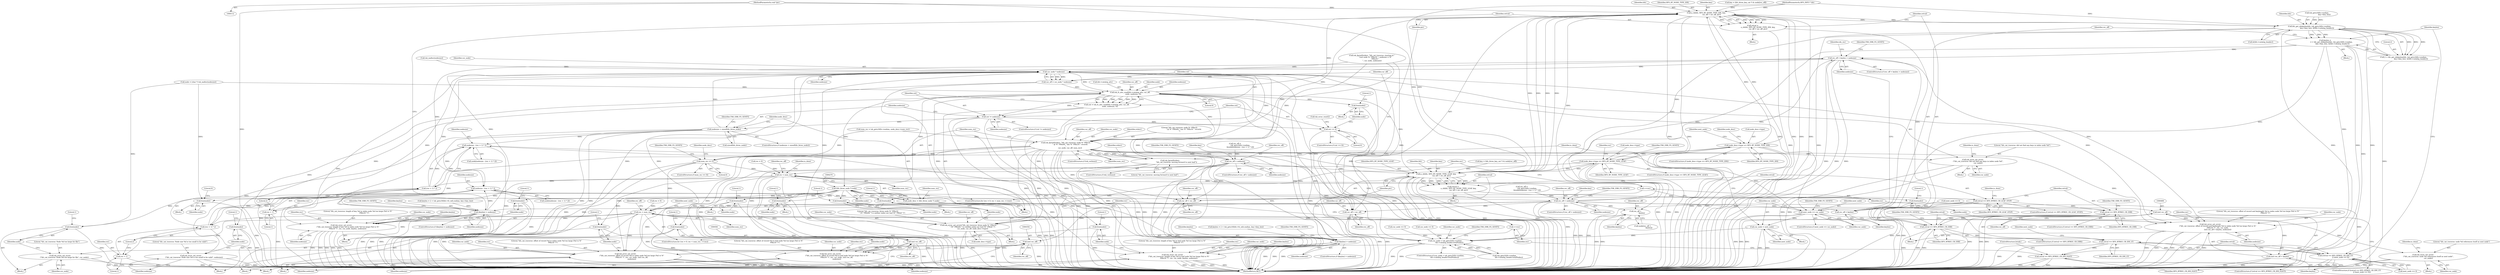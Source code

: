 digraph "1_sleuthkit_bc04aa017c0bd297de8a3b7fc40ffc6ddddbb95d@pointer" {
"1000115" [label="(MethodParameterIn,void *ptr)"];
"1000401" [label="(Call,a_cb(hfs, HFS_BT_NODE_TYPE_IDX, key,\n                    cur_off + rec_off, ptr))"];
"1000301" [label="(Call,node_desc->type == HFS_BT_NODE_TYPE_IDX)"];
"1000532" [label="(Call,node_desc->type == HFS_BT_NODE_TYPE_LEAF)"];
"1000628" [label="(Call,a_cb(hfs, HFS_BT_NODE_TYPE_LEAF, key,\n                    cur_off + rec_off, ptr))"];
"1000626" [label="(Call,retval =\n                    a_cb(hfs, HFS_BT_NODE_TYPE_LEAF, key,\n                    cur_off + rec_off, ptr))"];
"1000637" [label="(Call,retval == HFS_BTREE_CB_LEAF_STOP)"];
"1000647" [label="(Call,retval == HFS_BTREE_CB_ERR)"];
"1000410" [label="(Call,retval == HFS_BTREE_CB_ERR)"];
"1000425" [label="(Call,retval == HFS_BTREE_CB_IDX_LT)"];
"1000424" [label="(Call,(retval == HFS_BTREE_CB_IDX_LT)\n                    || (next_node == 0))"];
"1000494" [label="(Call,retval == HFS_BTREE_CB_IDX_EQGT)"];
"1000690" [label="(Call,tsk_error_set_errstr(\"hfs_cat_traverse: btree node %\" PRIu32\n                \" (%\" PRIu64 \") is neither index nor leaf (%\" PRIu8 \")\",\n                cur_node, cur_off, node_desc->type))"];
"1000399" [label="(Call,retval =\n                    a_cb(hfs, HFS_BT_NODE_TYPE_IDX, key,\n                    cur_off + rec_off, ptr))"];
"1000438" [label="(Call,hfs_get_idxkeylen(hfs, tsk_getu16(fs->endian,\n                            key->key_len), &(hfs->catalog_header)))"];
"1000434" [label="(Call,keylen =\n                        2 + hfs_get_idxkeylen(hfs, tsk_getu16(fs->endian,\n                            key->key_len), &(hfs->catalog_header)))"];
"1000452" [label="(Call,rec_off + keylen > nodesize)"];
"1000222" [label="(Call,cur_node * nodesize)"];
"1000199" [label="(Call,cur_node > tsk_getu32(fs->endian,\n                hfs->catalog_header.totalNodes))"];
"1000213" [label="(Call,tsk_error_set_errstr\n                (\"hfs_cat_traverse: Node %d too large for file\", cur_node))"];
"1000220" [label="(Call,cur_off = cur_node * nodesize)"];
"1000227" [label="(Call,tsk_fs_attr_read(hfs->catalog_attr, cur_off,\n            node, nodesize, 0))"];
"1000225" [label="(Call,cnt = tsk_fs_attr_read(hfs->catalog_attr, cur_off,\n            node, nodesize, 0))"];
"1000236" [label="(Call,cnt != nodesize)"];
"1000241" [label="(Call,cnt >= 0)"];
"1000253" [label="(Call,nodesize < sizeof(hfs_btree_node))"];
"1000260" [label="(Call,tsk_error_set_errstr\n            (\"hfs_cat_traverse: Node size %d is too small to be valid\", nodesize))"];
"1000335" [label="(Call,nodesize - (rec + 1) * 2)"];
"1000343" [label="(Call,rec_off > nodesize)"];
"1000353" [label="(Call,(int) rec_off)"];
"1000349" [label="(Call,tsk_error_set_errstr\n                        (\"hfs_cat_traverse: offset of record %d in index node %d too large (%d vs %\"\n                        PRIu16 \")\", rec, cur_node, (int) rec_off,\n                        nodesize))"];
"1000383" [label="(Call,(keylen) > nodesize)"];
"1000389" [label="(Call,tsk_error_set_errstr\n                         (\"hfs_cat_traverse: length of key %d in index node %d too large (%d vs %\"\n                        PRIu16 \")\", rec, cur_node, keylen, nodesize))"];
"1000405" [label="(Call,cur_off + rec_off)"];
"1000453" [label="(Call,rec_off + keylen)"];
"1000465" [label="(Call,(int) rec_off)"];
"1000460" [label="(Call,tsk_error_set_errstr\n                            (\"hfs_cat_traverse: offset of record and keylength %d in index node %d too large (%d vs %\"\n                            PRIu16 \")\", rec, cur_node,\n                            (int) rec_off + keylen, nodesize))"];
"1000464" [label="(Call,(int) rec_off + keylen)"];
"1000481" [label="(Call,rec_off +\n                        keylen)"];
"1000562" [label="(Call,nodesize - (rec + 1) * 2)"];
"1000570" [label="(Call,rec_off > nodesize)"];
"1000580" [label="(Call,(int) rec_off)"];
"1000576" [label="(Call,tsk_error_set_errstr\n                        (\"hfs_cat_traverse: offset of record %d in leaf node %d too large (%d vs %\"\n                        PRIu16 \")\", rec, cur_node, (int) rec_off,\n                        nodesize))"];
"1000610" [label="(Call,(keylen) > nodesize)"];
"1000616" [label="(Call,tsk_error_set_errstr\n                        (\"hfs_cat_traverse: length of key %d in leaf node %d too large (%d vs %\"\n                        PRIu16 \")\", rec, cur_node, keylen, nodesize))"];
"1000632" [label="(Call,cur_off + rec_off)"];
"1000248" [label="(Call,free(node))"];
"1000263" [label="(Call,free(node))"];
"1000269" [label="(Call,(hfs_btree_node *) node)"];
"1000216" [label="(Call,free(node))"];
"1000267" [label="(Call,node_desc = (hfs_btree_node *) node)"];
"1000296" [label="(Call,free(node))"];
"1000357" [label="(Call,free(node))"];
"1000395" [label="(Call,free(node))"];
"1000418" [label="(Call,free(node))"];
"1000470" [label="(Call,free(node))"];
"1000584" [label="(Call,free(node))"];
"1000622" [label="(Call,free(node))"];
"1000655" [label="(Call,free(node))"];
"1000697" [label="(Call,free(node))"];
"1000701" [label="(Call,free(node))"];
"1000283" [label="(Call,tsk_fprintf(stderr, \"hfs_cat_traverse: node %\" PRIu32\n                \" @ %\" PRIu64 \" has %\" PRIu16 \" records\n\",\n                cur_node, cur_off, num_rec))"];
"1000290" [label="(Call,num_rec == 0)"];
"1000316" [label="(Call,rec < num_rec)"];
"1000319" [label="(Call,++rec)"];
"1000337" [label="(Call,(rec + 1) * 2)"];
"1000338" [label="(Call,rec + 1)"];
"1000543" [label="(Call,rec < num_rec)"];
"1000546" [label="(Call,++rec)"];
"1000564" [label="(Call,(rec + 1) * 2)"];
"1000565" [label="(Call,rec + 1)"];
"1000506" [label="(Call,tsk_error_set_errstr\n                    (\"hfs_cat_traverse: did not find any keys in index node %d\",\n                    cur_node))"];
"1000514" [label="(Call,next_node == cur_node)"];
"1000520" [label="(Call,tsk_error_set_errstr\n                    (\"hfs_cat_traverse: node %d references itself as next node\",\n                    cur_node))"];
"1000527" [label="(Call,cur_node = next_node)"];
"1000683" [label="(Call,tsk_fprintf(stderr,\n                        \"hfs_cat_traverse: moving forward to next leaf\"))"];
"1000436" [label="(Call,2 + hfs_get_idxkeylen(hfs, tsk_getu16(fs->endian,\n                            key->key_len), &(hfs->catalog_header)))"];
"1000611" [label="(Identifier,keylen)"];
"1000618" [label="(Identifier,rec)"];
"1000281" [label="(ControlStructure,if (tsk_verbose))"];
"1000656" [label="(Identifier,node)"];
"1000321" [label="(Block,)"];
"1000222" [label="(Call,cur_node * nodesize)"];
"1000473" [label="(Literal,1)"];
"1000410" [label="(Call,retval == HFS_BTREE_CB_ERR)"];
"1000691" [label="(Literal,\"hfs_cat_traverse: btree node %\" PRIu32\n                \" (%\" PRIu64 \") is neither index nor leaf (%\" PRIu8 \")\")"];
"1000622" [label="(Call,free(node))"];
"1000461" [label="(Literal,\"hfs_cat_traverse: offset of record and keylength %d in index node %d too large (%d vs %\"\n                            PRIu16 \")\")"];
"1000273" [label="(Identifier,num_rec)"];
"1000240" [label="(ControlStructure,if (cnt >= 0))"];
"1000312" [label="(ControlStructure,for (rec = 0; rec < num_rec; ++rec))"];
"1000116" [label="(Block,)"];
"1000421" [label="(Literal,1)"];
"1000393" [label="(Identifier,keylen)"];
"1000483" [label="(Identifier,keylen)"];
"1000303" [label="(Identifier,node_desc)"];
"1000572" [label="(Identifier,nodesize)"];
"1000439" [label="(Identifier,hfs)"];
"1000544" [label="(Identifier,rec)"];
"1000532" [label="(Call,node_desc->type == HFS_BT_NODE_TYPE_LEAF)"];
"1000425" [label="(Call,retval == HFS_BTREE_CB_IDX_LT)"];
"1000262" [label="(Identifier,nodesize)"];
"1000266" [label="(Literal,1)"];
"1000648" [label="(Identifier,retval)"];
"1000693" [label="(Identifier,cur_off)"];
"1000454" [label="(Identifier,rec_off)"];
"1000219" [label="(Literal,1)"];
"1000199" [label="(Call,cur_node > tsk_getu32(fs->endian,\n                hfs->catalog_header.totalNodes))"];
"1000291" [label="(Identifier,num_rec)"];
"1000634" [label="(Identifier,rec_off)"];
"1000613" [label="(Block,)"];
"1000285" [label="(Literal,\"hfs_cat_traverse: node %\" PRIu32\n                \" @ %\" PRIu64 \" has %\" PRIu16 \" records\n\")"];
"1000235" [label="(ControlStructure,if (cnt != nodesize))"];
"1000369" [label="(Call,keylen = 2 + tsk_getu16(hfs->fs_info.endian, key->key_len))"];
"1000481" [label="(Call,rec_off +\n                        keylen)"];
"1000519" [label="(Identifier,TSK_ERR_FS_GENFS)"];
"1000426" [label="(Identifier,retval)"];
"1000257" [label="(Block,)"];
"1000302" [label="(Call,node_desc->type)"];
"1000327" [label="(Identifier,rec_off)"];
"1000646" [label="(ControlStructure,if (retval == HFS_BTREE_CB_ERR))"];
"1000231" [label="(Identifier,cur_off)"];
"1000506" [label="(Call,tsk_error_set_errstr\n                    (\"hfs_cat_traverse: did not find any keys in index node %d\",\n                    cur_node))"];
"1000585" [label="(Identifier,node)"];
"1000300" [label="(ControlStructure,if (node_desc->type == HFS_BT_NODE_TYPE_IDX))"];
"1000701" [label="(Call,free(node))"];
"1000341" [label="(Literal,2)"];
"1000309" [label="(Identifier,next_node)"];
"1000166" [label="(Call,cur_node == 0)"];
"1000440" [label="(Call,tsk_getu16(fs->endian,\n                            key->key_len))"];
"1000564" [label="(Call,(rec + 1) * 2)"];
"1000587" [label="(Literal,1)"];
"1000529" [label="(Identifier,next_node)"];
"1000569" [label="(ControlStructure,if (rec_off > nodesize))"];
"1000350" [label="(Literal,\"hfs_cat_traverse: offset of record %d in index node %d too large (%d vs %\"\n                        PRIu16 \")\")"];
"1000227" [label="(Call,tsk_fs_attr_read(hfs->catalog_attr, cur_off,\n            node, nodesize, 0))"];
"1000287" [label="(Identifier,cur_off)"];
"1000539" [label="(ControlStructure,for (rec = 0; rec < num_rec; ++rec))"];
"1000560" [label="(Call,node[nodesize - (rec + 1) * 2])"];
"1000271" [label="(Identifier,node)"];
"1000290" [label="(Call,num_rec == 0)"];
"1000513" [label="(ControlStructure,if (next_node == cur_node))"];
"1000516" [label="(Identifier,cur_node)"];
"1000684" [label="(Identifier,stderr)"];
"1000435" [label="(Identifier,keylen)"];
"1000619" [label="(Identifier,cur_node)"];
"1000407" [label="(Identifier,rec_off)"];
"1000413" [label="(Block,)"];
"1000692" [label="(Identifier,cur_node)"];
"1000406" [label="(Identifier,cur_off)"];
"1000431" [label="(Block,)"];
"1000232" [label="(Identifier,node)"];
"1000471" [label="(Identifier,node)"];
"1000565" [label="(Call,rec + 1)"];
"1000514" [label="(Call,next_node == cur_node)"];
"1000352" [label="(Identifier,cur_node)"];
"1000391" [label="(Identifier,rec)"];
"1000697" [label="(Call,free(node))"];
"1000568" [label="(Literal,2)"];
"1000674" [label="(Call,cur_node == 0)"];
"1000356" [label="(Identifier,nodesize)"];
"1000355" [label="(Identifier,rec_off)"];
"1000573" [label="(Block,)"];
"1000521" [label="(Literal,\"hfs_cat_traverse: node %d references itself as next node\")"];
"1000293" [label="(Block,)"];
"1000698" [label="(Identifier,node)"];
"1000576" [label="(Call,tsk_error_set_errstr\n                        (\"hfs_cat_traverse: offset of record %d in leaf node %d too large (%d vs %\"\n                        PRIu16 \")\", rec, cur_node, (int) rec_off,\n                        nodesize))"];
"1000563" [label="(Identifier,nodesize)"];
"1000547" [label="(Identifier,rec)"];
"1000500" [label="(Call,next_node == 0)"];
"1000390" [label="(Literal,\"hfs_cat_traverse: length of key %d in index node %d too large (%d vs %\"\n                        PRIu16 \")\")"];
"1000642" [label="(Identifier,is_done)"];
"1000687" [label="(Block,)"];
"1000412" [label="(Identifier,HFS_BTREE_CB_ERR)"];
"1000582" [label="(Identifier,rec_off)"];
"1000457" [label="(Block,)"];
"1000292" [label="(Literal,0)"];
"1000269" [label="(Call,(hfs_btree_node *) node)"];
"1000534" [label="(Identifier,node_desc)"];
"1000263" [label="(Call,free(node))"];
"1000415" [label="(Identifier,TSK_ERR_FS_GENFS)"];
"1000241" [label="(Call,cnt >= 0)"];
"1000579" [label="(Identifier,cur_node)"];
"1000239" [label="(Block,)"];
"1000628" [label="(Call,a_cb(hfs, HFS_BT_NODE_TYPE_LEAF, key,\n                    cur_off + rec_off, ptr))"];
"1000388" [label="(Identifier,TSK_ERR_FS_GENFS)"];
"1000658" [label="(Literal,1)"];
"1000255" [label="(Call,sizeof(hfs_btree_node))"];
"1000637" [label="(Call,retval == HFS_BTREE_CB_LEAF_STOP)"];
"1000404" [label="(Identifier,key)"];
"1000335" [label="(Call,nodesize - (rec + 1) * 2)"];
"1000333" [label="(Call,node[nodesize - (rec + 1) * 2])"];
"1000479" [label="(Call,node[rec_off +\n                        keylen])"];
"1000459" [label="(Identifier,TSK_ERR_FS_GENFS)"];
"1000319" [label="(Call,++rec)"];
"1000286" [label="(Identifier,cur_node)"];
"1000200" [label="(Identifier,cur_node)"];
"1000320" [label="(Identifier,rec)"];
"1000419" [label="(Identifier,node)"];
"1000382" [label="(ControlStructure,if ((keylen) > nodesize))"];
"1000566" [label="(Identifier,rec)"];
"1000343" [label="(Call,rec_off > nodesize)"];
"1000318" [label="(Identifier,num_rec)"];
"1000113" [label="(MethodParameterIn,HFS_INFO * hfs)"];
"1000508" [label="(Identifier,cur_node)"];
"1000316" [label="(Call,rec < num_rec)"];
"1000348" [label="(Identifier,TSK_ERR_FS_GENFS)"];
"1000384" [label="(Identifier,keylen)"];
"1000493" [label="(ControlStructure,if (retval == HFS_BTREE_CB_IDX_EQGT))"];
"1000289" [label="(ControlStructure,if (num_rec == 0))"];
"1000181" [label="(Call,tsk_fprintf(stderr, \"hfs_cat_traverse: starting at \"\n            \"root node %\" PRIu32 \"; nodesize = %\"\n            PRIu16 \"\n\", cur_node, nodesize))"];
"1000223" [label="(Identifier,cur_node)"];
"1000249" [label="(Identifier,node)"];
"1000465" [label="(Call,(int) rec_off)"];
"1000620" [label="(Identifier,keylen)"];
"1000217" [label="(Identifier,node)"];
"1000429" [label="(Identifier,next_node)"];
"1000609" [label="(ControlStructure,if ((keylen) > nodesize))"];
"1000683" [label="(Call,tsk_fprintf(stderr,\n                        \"hfs_cat_traverse: moving forward to next leaf\"))"];
"1000528" [label="(Identifier,cur_node)"];
"1000215" [label="(Identifier,cur_node)"];
"1000570" [label="(Call,rec_off > nodesize)"];
"1000361" [label="(Call,key = (hfs_btree_key_cat *) & node[rec_off])"];
"1000267" [label="(Call,node_desc = (hfs_btree_node *) node)"];
"1000395" [label="(Call,free(node))"];
"1000545" [label="(Identifier,num_rec)"];
"1000580" [label="(Call,(int) rec_off)"];
"1000554" [label="(Identifier,rec_off)"];
"1000562" [label="(Call,nodesize - (rec + 1) * 2)"];
"1000661" [label="(Identifier,is_done)"];
"1000533" [label="(Call,node_desc->type)"];
"1000455" [label="(Identifier,keylen)"];
"1000394" [label="(Identifier,nodesize)"];
"1000342" [label="(ControlStructure,if (rec_off > nodesize))"];
"1000243" [label="(Literal,0)"];
"1000453" [label="(Call,rec_off + keylen)"];
"1000288" [label="(Identifier,num_rec)"];
"1000437" [label="(Literal,2)"];
"1000631" [label="(Identifier,key)"];
"1000548" [label="(Block,)"];
"1000317" [label="(Identifier,rec)"];
"1000543" [label="(Call,rec < num_rec)"];
"1000284" [label="(Identifier,stderr)"];
"1000216" [label="(Call,free(node))"];
"1000149" [label="(Call,tsk_malloc(nodesize))"];
"1000399" [label="(Call,retval =\n                    a_cb(hfs, HFS_BT_NODE_TYPE_IDX, key,\n                    cur_off + rec_off, ptr))"];
"1000242" [label="(Identifier,cnt)"];
"1000463" [label="(Identifier,cur_node)"];
"1000401" [label="(Call,a_cb(hfs, HFS_BT_NODE_TYPE_IDX, key,\n                    cur_off + rec_off, ptr))"];
"1000233" [label="(Identifier,nodesize)"];
"1000402" [label="(Identifier,hfs)"];
"1000583" [label="(Identifier,nodesize)"];
"1000238" [label="(Identifier,nodesize)"];
"1000498" [label="(ControlStructure,break;)"];
"1000578" [label="(Identifier,rec)"];
"1000349" [label="(Call,tsk_error_set_errstr\n                        (\"hfs_cat_traverse: offset of record %d in index node %d too large (%d vs %\"\n                        PRIu16 \")\", rec, cur_node, (int) rec_off,\n                        nodesize))"];
"1000452" [label="(Call,rec_off + keylen > nodesize)"];
"1000704" [label="(Literal,0)"];
"1000546" [label="(Call,++rec)"];
"1000423" [label="(ControlStructure,if ((retval == HFS_BTREE_CB_IDX_LT)\n                    || (next_node == 0)))"];
"1000411" [label="(Identifier,retval)"];
"1000571" [label="(Identifier,rec_off)"];
"1000248" [label="(Call,free(node))"];
"1000254" [label="(Identifier,nodesize)"];
"1000468" [label="(Identifier,keylen)"];
"1000301" [label="(Call,node_desc->type == HFS_BT_NODE_TYPE_IDX)"];
"1000398" [label="(Literal,1)"];
"1000636" [label="(ControlStructure,if (retval == HFS_BTREE_CB_LEAF_STOP))"];
"1000584" [label="(Call,free(node))"];
"1000510" [label="(Identifier,is_done)"];
"1000520" [label="(Call,tsk_error_set_errstr\n                    (\"hfs_cat_traverse: node %d references itself as next node\",\n                    cur_node))"];
"1000400" [label="(Identifier,retval)"];
"1000639" [label="(Identifier,HFS_BTREE_CB_LEAF_STOP)"];
"1000627" [label="(Identifier,retval)"];
"1000650" [label="(Block,)"];
"1000495" [label="(Identifier,retval)"];
"1000588" [label="(Call,key = (hfs_btree_key_cat *) & node[rec_off])"];
"1000617" [label="(Literal,\"hfs_cat_traverse: length of key %d in leaf node %d too large (%d vs %\"\n                        PRIu16 \")\")"];
"1000353" [label="(Call,(int) rec_off)"];
"1000482" [label="(Identifier,rec_off)"];
"1000193" [label="(Block,)"];
"1000540" [label="(Call,rec = 0)"];
"1000616" [label="(Call,tsk_error_set_errstr\n                        (\"hfs_cat_traverse: length of key %d in leaf node %d too large (%d vs %\"\n                        PRIu16 \")\", rec, cur_node, keylen, nodesize))"];
"1000346" [label="(Block,)"];
"1000705" [label="(MethodReturn,RET)"];
"1000272" [label="(Call,num_rec = tsk_getu16(fs->endian, node_desc->num_rec))"];
"1000261" [label="(Literal,\"hfs_cat_traverse: Node size %d is too small to be valid\")"];
"1000340" [label="(Literal,1)"];
"1000295" [label="(Identifier,TSK_ERR_FS_GENFS)"];
"1000633" [label="(Identifier,cur_off)"];
"1000306" [label="(Block,)"];
"1000655" [label="(Call,free(node))"];
"1000251" [label="(Literal,1)"];
"1000226" [label="(Identifier,cnt)"];
"1000470" [label="(Call,free(node))"];
"1000632" [label="(Call,cur_off + rec_off)"];
"1000496" [label="(Identifier,HFS_BTREE_CB_IDX_EQGT)"];
"1000451" [label="(ControlStructure,if (rec_off + keylen > nodesize))"];
"1000360" [label="(Literal,1)"];
"1000702" [label="(Identifier,node)"];
"1000115" [label="(MethodParameterIn,void *ptr)"];
"1000447" [label="(Call,&(hfs->catalog_header))"];
"1000700" [label="(Literal,1)"];
"1000408" [label="(Identifier,ptr)"];
"1000299" [label="(Literal,1)"];
"1000522" [label="(Identifier,cur_node)"];
"1000635" [label="(Identifier,ptr)"];
"1000596" [label="(Call,keylen = 2 + tsk_getu16(hfs->fs_info.endian, key->key_len))"];
"1000283" [label="(Call,tsk_fprintf(stderr, \"hfs_cat_traverse: node %\" PRIu32\n                \" @ %\" PRIu64 \" has %\" PRIu16 \" records\n\",\n                cur_node, cur_off, num_rec))"];
"1000652" [label="(Identifier,TSK_ERR_FS_GENFS)"];
"1000210" [label="(Block,)"];
"1000236" [label="(Call,cnt != nodesize)"];
"1000264" [label="(Identifier,node)"];
"1000577" [label="(Literal,\"hfs_cat_traverse: offset of record %d in leaf node %d too large (%d vs %\"\n                        PRIu16 \")\")"];
"1000396" [label="(Identifier,node)"];
"1000469" [label="(Identifier,nodesize)"];
"1000460" [label="(Call,tsk_error_set_errstr\n                            (\"hfs_cat_traverse: offset of record and keylength %d in index node %d too large (%d vs %\"\n                            PRIu16 \")\", rec, cur_node,\n                            (int) rec_off + keylen, nodesize))"];
"1000507" [label="(Literal,\"hfs_cat_traverse: did not find any keys in index node %d\")"];
"1000541" [label="(Identifier,rec)"];
"1000612" [label="(Identifier,nodesize)"];
"1000253" [label="(Call,nodesize < sizeof(hfs_btree_node))"];
"1000305" [label="(Identifier,HFS_BT_NODE_TYPE_IDX)"];
"1000201" [label="(Call,tsk_getu32(fs->endian,\n                hfs->catalog_header.totalNodes))"];
"1000268" [label="(Identifier,node_desc)"];
"1000145" [label="(Call,node = (char *) tsk_malloc(nodesize))"];
"1000296" [label="(Call,free(node))"];
"1000475" [label="(Identifier,idx_rec)"];
"1000630" [label="(Identifier,HFS_BT_NODE_TYPE_LEAF)"];
"1000220" [label="(Call,cur_off = cur_node * nodesize)"];
"1000357" [label="(Call,free(node))"];
"1000245" [label="(Call,tsk_error_reset())"];
"1000690" [label="(Call,tsk_error_set_errstr(\"hfs_cat_traverse: btree node %\" PRIu32\n                \" (%\" PRIu64 \") is neither index nor leaf (%\" PRIu8 \")\",\n                cur_node, cur_off, node_desc->type))"];
"1000464" [label="(Call,(int) rec_off + keylen)"];
"1000313" [label="(Call,rec = 0)"];
"1000383" [label="(Call,(keylen) > nodesize)"];
"1000626" [label="(Call,retval =\n                    a_cb(hfs, HFS_BT_NODE_TYPE_LEAF, key,\n                    cur_off + rec_off, ptr))"];
"1000531" [label="(ControlStructure,if (node_desc->type == HFS_BT_NODE_TYPE_LEAF))"];
"1000234" [label="(Literal,0)"];
"1000358" [label="(Identifier,node)"];
"1000467" [label="(Identifier,rec_off)"];
"1000260" [label="(Call,tsk_error_set_errstr\n            (\"hfs_cat_traverse: Node size %d is too small to be valid\", nodesize))"];
"1000337" [label="(Call,(rec + 1) * 2)"];
"1000621" [label="(Identifier,nodesize)"];
"1000638" [label="(Identifier,retval)"];
"1000623" [label="(Identifier,node)"];
"1000326" [label="(Call,rec_off =\n                    tsk_getu16(fs->endian,\n                    &node[nodesize - (rec + 1) * 2]))"];
"1000438" [label="(Call,hfs_get_idxkeylen(hfs, tsk_getu16(fs->endian,\n                            key->key_len), &(hfs->catalog_header)))"];
"1000501" [label="(Identifier,next_node)"];
"1000385" [label="(Identifier,nodesize)"];
"1000252" [label="(ControlStructure,if (nodesize < sizeof(hfs_btree_node)))"];
"1000575" [label="(Identifier,TSK_ERR_FS_GENFS)"];
"1000212" [label="(Identifier,TSK_ERR_FS_GENFS)"];
"1000649" [label="(Identifier,HFS_BTREE_CB_ERR)"];
"1000629" [label="(Identifier,hfs)"];
"1000427" [label="(Identifier,HFS_BTREE_CB_IDX_LT)"];
"1000345" [label="(Identifier,nodesize)"];
"1000524" [label="(Identifier,is_done)"];
"1000589" [label="(Identifier,key)"];
"1000694" [label="(Call,node_desc->type)"];
"1000681" [label="(ControlStructure,if (tsk_verbose))"];
"1000221" [label="(Identifier,cur_off)"];
"1000214" [label="(Literal,\"hfs_cat_traverse: Node %d too large for file\")"];
"1000344" [label="(Identifier,rec_off)"];
"1000553" [label="(Call,rec_off =\n                    tsk_getu16(fs->endian,\n                    &node[nodesize - (rec + 1) * 2]))"];
"1000403" [label="(Identifier,HFS_BT_NODE_TYPE_IDX)"];
"1000685" [label="(Literal,\"hfs_cat_traverse: moving forward to next leaf\")"];
"1000456" [label="(Identifier,nodesize)"];
"1000503" [label="(Block,)"];
"1000228" [label="(Call,hfs->catalog_attr)"];
"1000237" [label="(Identifier,cnt)"];
"1000536" [label="(Identifier,HFS_BT_NODE_TYPE_LEAF)"];
"1000336" [label="(Identifier,nodesize)"];
"1000515" [label="(Identifier,next_node)"];
"1000567" [label="(Literal,1)"];
"1000418" [label="(Call,free(node))"];
"1000462" [label="(Identifier,rec)"];
"1000225" [label="(Call,cnt = tsk_fs_attr_read(hfs->catalog_attr, cur_off,\n            node, nodesize, 0))"];
"1000625" [label="(Literal,1)"];
"1000615" [label="(Identifier,TSK_ERR_FS_GENFS)"];
"1000409" [label="(ControlStructure,if (retval == HFS_BTREE_CB_ERR))"];
"1000517" [label="(Block,)"];
"1000405" [label="(Call,cur_off + rec_off)"];
"1000259" [label="(Identifier,TSK_ERR_FS_GENFS)"];
"1000386" [label="(Block,)"];
"1000362" [label="(Identifier,key)"];
"1000689" [label="(Identifier,TSK_ERR_FS_GENFS)"];
"1000428" [label="(Call,next_node == 0)"];
"1000610" [label="(Call,(keylen) > nodesize)"];
"1000527" [label="(Call,cur_node = next_node)"];
"1000224" [label="(Identifier,nodesize)"];
"1000198" [label="(ControlStructure,if (cur_node > tsk_getu32(fs->endian,\n                hfs->catalog_header.totalNodes)))"];
"1000392" [label="(Identifier,cur_node)"];
"1000647" [label="(Call,retval == HFS_BTREE_CB_ERR)"];
"1000436" [label="(Call,2 + hfs_get_idxkeylen(hfs, tsk_getu16(fs->endian,\n                            key->key_len), &(hfs->catalog_header)))"];
"1000297" [label="(Identifier,node)"];
"1000191" [label="(Identifier,is_done)"];
"1000424" [label="(Call,(retval == HFS_BTREE_CB_IDX_LT)\n                    || (next_node == 0))"];
"1000494" [label="(Call,retval == HFS_BTREE_CB_IDX_EQGT)"];
"1000339" [label="(Identifier,rec)"];
"1000338" [label="(Call,rec + 1)"];
"1000434" [label="(Call,keylen =\n                        2 + hfs_get_idxkeylen(hfs, tsk_getu16(fs->endian,\n                            key->key_len), &(hfs->catalog_header)))"];
"1000213" [label="(Call,tsk_error_set_errstr\n                (\"hfs_cat_traverse: Node %d too large for file\", cur_node))"];
"1000389" [label="(Call,tsk_error_set_errstr\n                         (\"hfs_cat_traverse: length of key %d in index node %d too large (%d vs %\"\n                        PRIu16 \")\", rec, cur_node, keylen, nodesize))"];
"1000351" [label="(Identifier,rec)"];
"1000115" -> "1000112"  [label="AST: "];
"1000115" -> "1000705"  [label="DDG: "];
"1000115" -> "1000401"  [label="DDG: "];
"1000115" -> "1000628"  [label="DDG: "];
"1000401" -> "1000399"  [label="AST: "];
"1000401" -> "1000408"  [label="CFG: "];
"1000402" -> "1000401"  [label="AST: "];
"1000403" -> "1000401"  [label="AST: "];
"1000404" -> "1000401"  [label="AST: "];
"1000405" -> "1000401"  [label="AST: "];
"1000408" -> "1000401"  [label="AST: "];
"1000399" -> "1000401"  [label="CFG: "];
"1000401" -> "1000705"  [label="DDG: "];
"1000401" -> "1000705"  [label="DDG: "];
"1000401" -> "1000705"  [label="DDG: "];
"1000401" -> "1000705"  [label="DDG: "];
"1000401" -> "1000705"  [label="DDG: "];
"1000401" -> "1000301"  [label="DDG: "];
"1000401" -> "1000399"  [label="DDG: "];
"1000401" -> "1000399"  [label="DDG: "];
"1000401" -> "1000399"  [label="DDG: "];
"1000401" -> "1000399"  [label="DDG: "];
"1000401" -> "1000399"  [label="DDG: "];
"1000628" -> "1000401"  [label="DDG: "];
"1000628" -> "1000401"  [label="DDG: "];
"1000438" -> "1000401"  [label="DDG: "];
"1000113" -> "1000401"  [label="DDG: "];
"1000301" -> "1000401"  [label="DDG: "];
"1000361" -> "1000401"  [label="DDG: "];
"1000283" -> "1000401"  [label="DDG: "];
"1000227" -> "1000401"  [label="DDG: "];
"1000343" -> "1000401"  [label="DDG: "];
"1000401" -> "1000438"  [label="DDG: "];
"1000401" -> "1000628"  [label="DDG: "];
"1000401" -> "1000628"  [label="DDG: "];
"1000301" -> "1000300"  [label="AST: "];
"1000301" -> "1000305"  [label="CFG: "];
"1000302" -> "1000301"  [label="AST: "];
"1000305" -> "1000301"  [label="AST: "];
"1000309" -> "1000301"  [label="CFG: "];
"1000534" -> "1000301"  [label="CFG: "];
"1000301" -> "1000705"  [label="DDG: "];
"1000301" -> "1000705"  [label="DDG: "];
"1000301" -> "1000705"  [label="DDG: "];
"1000532" -> "1000301"  [label="DDG: "];
"1000301" -> "1000532"  [label="DDG: "];
"1000532" -> "1000531"  [label="AST: "];
"1000532" -> "1000536"  [label="CFG: "];
"1000533" -> "1000532"  [label="AST: "];
"1000536" -> "1000532"  [label="AST: "];
"1000541" -> "1000532"  [label="CFG: "];
"1000689" -> "1000532"  [label="CFG: "];
"1000532" -> "1000705"  [label="DDG: "];
"1000532" -> "1000705"  [label="DDG: "];
"1000532" -> "1000705"  [label="DDG: "];
"1000628" -> "1000532"  [label="DDG: "];
"1000532" -> "1000628"  [label="DDG: "];
"1000532" -> "1000690"  [label="DDG: "];
"1000628" -> "1000626"  [label="AST: "];
"1000628" -> "1000635"  [label="CFG: "];
"1000629" -> "1000628"  [label="AST: "];
"1000630" -> "1000628"  [label="AST: "];
"1000631" -> "1000628"  [label="AST: "];
"1000632" -> "1000628"  [label="AST: "];
"1000635" -> "1000628"  [label="AST: "];
"1000626" -> "1000628"  [label="CFG: "];
"1000628" -> "1000705"  [label="DDG: "];
"1000628" -> "1000705"  [label="DDG: "];
"1000628" -> "1000705"  [label="DDG: "];
"1000628" -> "1000705"  [label="DDG: "];
"1000628" -> "1000705"  [label="DDG: "];
"1000628" -> "1000626"  [label="DDG: "];
"1000628" -> "1000626"  [label="DDG: "];
"1000628" -> "1000626"  [label="DDG: "];
"1000628" -> "1000626"  [label="DDG: "];
"1000628" -> "1000626"  [label="DDG: "];
"1000438" -> "1000628"  [label="DDG: "];
"1000113" -> "1000628"  [label="DDG: "];
"1000588" -> "1000628"  [label="DDG: "];
"1000283" -> "1000628"  [label="DDG: "];
"1000227" -> "1000628"  [label="DDG: "];
"1000570" -> "1000628"  [label="DDG: "];
"1000626" -> "1000548"  [label="AST: "];
"1000627" -> "1000626"  [label="AST: "];
"1000638" -> "1000626"  [label="CFG: "];
"1000626" -> "1000705"  [label="DDG: "];
"1000626" -> "1000637"  [label="DDG: "];
"1000637" -> "1000636"  [label="AST: "];
"1000637" -> "1000639"  [label="CFG: "];
"1000638" -> "1000637"  [label="AST: "];
"1000639" -> "1000637"  [label="AST: "];
"1000642" -> "1000637"  [label="CFG: "];
"1000648" -> "1000637"  [label="CFG: "];
"1000637" -> "1000705"  [label="DDG: "];
"1000637" -> "1000705"  [label="DDG: "];
"1000637" -> "1000705"  [label="DDG: "];
"1000637" -> "1000647"  [label="DDG: "];
"1000647" -> "1000646"  [label="AST: "];
"1000647" -> "1000649"  [label="CFG: "];
"1000648" -> "1000647"  [label="AST: "];
"1000649" -> "1000647"  [label="AST: "];
"1000652" -> "1000647"  [label="CFG: "];
"1000547" -> "1000647"  [label="CFG: "];
"1000647" -> "1000705"  [label="DDG: "];
"1000647" -> "1000705"  [label="DDG: "];
"1000647" -> "1000705"  [label="DDG: "];
"1000647" -> "1000410"  [label="DDG: "];
"1000410" -> "1000647"  [label="DDG: "];
"1000410" -> "1000409"  [label="AST: "];
"1000410" -> "1000412"  [label="CFG: "];
"1000411" -> "1000410"  [label="AST: "];
"1000412" -> "1000410"  [label="AST: "];
"1000415" -> "1000410"  [label="CFG: "];
"1000426" -> "1000410"  [label="CFG: "];
"1000410" -> "1000705"  [label="DDG: "];
"1000410" -> "1000705"  [label="DDG: "];
"1000410" -> "1000705"  [label="DDG: "];
"1000399" -> "1000410"  [label="DDG: "];
"1000410" -> "1000425"  [label="DDG: "];
"1000425" -> "1000424"  [label="AST: "];
"1000425" -> "1000427"  [label="CFG: "];
"1000426" -> "1000425"  [label="AST: "];
"1000427" -> "1000425"  [label="AST: "];
"1000429" -> "1000425"  [label="CFG: "];
"1000424" -> "1000425"  [label="CFG: "];
"1000425" -> "1000705"  [label="DDG: "];
"1000425" -> "1000705"  [label="DDG: "];
"1000425" -> "1000424"  [label="DDG: "];
"1000425" -> "1000424"  [label="DDG: "];
"1000425" -> "1000494"  [label="DDG: "];
"1000424" -> "1000423"  [label="AST: "];
"1000424" -> "1000428"  [label="CFG: "];
"1000428" -> "1000424"  [label="AST: "];
"1000435" -> "1000424"  [label="CFG: "];
"1000495" -> "1000424"  [label="CFG: "];
"1000424" -> "1000705"  [label="DDG: "];
"1000424" -> "1000705"  [label="DDG: "];
"1000424" -> "1000705"  [label="DDG: "];
"1000500" -> "1000424"  [label="DDG: "];
"1000428" -> "1000424"  [label="DDG: "];
"1000428" -> "1000424"  [label="DDG: "];
"1000494" -> "1000493"  [label="AST: "];
"1000494" -> "1000496"  [label="CFG: "];
"1000495" -> "1000494"  [label="AST: "];
"1000496" -> "1000494"  [label="AST: "];
"1000498" -> "1000494"  [label="CFG: "];
"1000320" -> "1000494"  [label="CFG: "];
"1000494" -> "1000705"  [label="DDG: "];
"1000494" -> "1000705"  [label="DDG: "];
"1000494" -> "1000705"  [label="DDG: "];
"1000690" -> "1000687"  [label="AST: "];
"1000690" -> "1000694"  [label="CFG: "];
"1000691" -> "1000690"  [label="AST: "];
"1000692" -> "1000690"  [label="AST: "];
"1000693" -> "1000690"  [label="AST: "];
"1000694" -> "1000690"  [label="AST: "];
"1000698" -> "1000690"  [label="CFG: "];
"1000690" -> "1000705"  [label="DDG: "];
"1000690" -> "1000705"  [label="DDG: "];
"1000690" -> "1000705"  [label="DDG: "];
"1000690" -> "1000705"  [label="DDG: "];
"1000283" -> "1000690"  [label="DDG: "];
"1000283" -> "1000690"  [label="DDG: "];
"1000222" -> "1000690"  [label="DDG: "];
"1000227" -> "1000690"  [label="DDG: "];
"1000399" -> "1000321"  [label="AST: "];
"1000400" -> "1000399"  [label="AST: "];
"1000411" -> "1000399"  [label="CFG: "];
"1000399" -> "1000705"  [label="DDG: "];
"1000438" -> "1000436"  [label="AST: "];
"1000438" -> "1000447"  [label="CFG: "];
"1000439" -> "1000438"  [label="AST: "];
"1000440" -> "1000438"  [label="AST: "];
"1000447" -> "1000438"  [label="AST: "];
"1000436" -> "1000438"  [label="CFG: "];
"1000438" -> "1000705"  [label="DDG: "];
"1000438" -> "1000705"  [label="DDG: "];
"1000438" -> "1000705"  [label="DDG: "];
"1000438" -> "1000434"  [label="DDG: "];
"1000438" -> "1000434"  [label="DDG: "];
"1000438" -> "1000434"  [label="DDG: "];
"1000438" -> "1000436"  [label="DDG: "];
"1000438" -> "1000436"  [label="DDG: "];
"1000438" -> "1000436"  [label="DDG: "];
"1000113" -> "1000438"  [label="DDG: "];
"1000440" -> "1000438"  [label="DDG: "];
"1000440" -> "1000438"  [label="DDG: "];
"1000434" -> "1000431"  [label="AST: "];
"1000434" -> "1000436"  [label="CFG: "];
"1000435" -> "1000434"  [label="AST: "];
"1000436" -> "1000434"  [label="AST: "];
"1000454" -> "1000434"  [label="CFG: "];
"1000434" -> "1000705"  [label="DDG: "];
"1000434" -> "1000452"  [label="DDG: "];
"1000434" -> "1000453"  [label="DDG: "];
"1000434" -> "1000460"  [label="DDG: "];
"1000434" -> "1000464"  [label="DDG: "];
"1000434" -> "1000481"  [label="DDG: "];
"1000452" -> "1000451"  [label="AST: "];
"1000452" -> "1000456"  [label="CFG: "];
"1000453" -> "1000452"  [label="AST: "];
"1000456" -> "1000452"  [label="AST: "];
"1000459" -> "1000452"  [label="CFG: "];
"1000475" -> "1000452"  [label="CFG: "];
"1000452" -> "1000705"  [label="DDG: "];
"1000452" -> "1000705"  [label="DDG: "];
"1000452" -> "1000705"  [label="DDG: "];
"1000452" -> "1000222"  [label="DDG: "];
"1000452" -> "1000335"  [label="DDG: "];
"1000343" -> "1000452"  [label="DDG: "];
"1000383" -> "1000452"  [label="DDG: "];
"1000452" -> "1000460"  [label="DDG: "];
"1000222" -> "1000220"  [label="AST: "];
"1000222" -> "1000224"  [label="CFG: "];
"1000223" -> "1000222"  [label="AST: "];
"1000224" -> "1000222"  [label="AST: "];
"1000220" -> "1000222"  [label="CFG: "];
"1000222" -> "1000705"  [label="DDG: "];
"1000222" -> "1000199"  [label="DDG: "];
"1000222" -> "1000220"  [label="DDG: "];
"1000222" -> "1000220"  [label="DDG: "];
"1000199" -> "1000222"  [label="DDG: "];
"1000181" -> "1000222"  [label="DDG: "];
"1000253" -> "1000222"  [label="DDG: "];
"1000149" -> "1000222"  [label="DDG: "];
"1000610" -> "1000222"  [label="DDG: "];
"1000383" -> "1000222"  [label="DDG: "];
"1000222" -> "1000227"  [label="DDG: "];
"1000222" -> "1000283"  [label="DDG: "];
"1000222" -> "1000349"  [label="DDG: "];
"1000222" -> "1000389"  [label="DDG: "];
"1000222" -> "1000460"  [label="DDG: "];
"1000222" -> "1000506"  [label="DDG: "];
"1000222" -> "1000514"  [label="DDG: "];
"1000222" -> "1000576"  [label="DDG: "];
"1000222" -> "1000616"  [label="DDG: "];
"1000199" -> "1000198"  [label="AST: "];
"1000199" -> "1000201"  [label="CFG: "];
"1000200" -> "1000199"  [label="AST: "];
"1000201" -> "1000199"  [label="AST: "];
"1000212" -> "1000199"  [label="CFG: "];
"1000221" -> "1000199"  [label="CFG: "];
"1000199" -> "1000705"  [label="DDG: "];
"1000199" -> "1000705"  [label="DDG: "];
"1000283" -> "1000199"  [label="DDG: "];
"1000527" -> "1000199"  [label="DDG: "];
"1000181" -> "1000199"  [label="DDG: "];
"1000166" -> "1000199"  [label="DDG: "];
"1000674" -> "1000199"  [label="DDG: "];
"1000201" -> "1000199"  [label="DDG: "];
"1000201" -> "1000199"  [label="DDG: "];
"1000199" -> "1000213"  [label="DDG: "];
"1000213" -> "1000210"  [label="AST: "];
"1000213" -> "1000215"  [label="CFG: "];
"1000214" -> "1000213"  [label="AST: "];
"1000215" -> "1000213"  [label="AST: "];
"1000217" -> "1000213"  [label="CFG: "];
"1000213" -> "1000705"  [label="DDG: "];
"1000213" -> "1000705"  [label="DDG: "];
"1000220" -> "1000193"  [label="AST: "];
"1000221" -> "1000220"  [label="AST: "];
"1000226" -> "1000220"  [label="CFG: "];
"1000220" -> "1000705"  [label="DDG: "];
"1000220" -> "1000227"  [label="DDG: "];
"1000227" -> "1000225"  [label="AST: "];
"1000227" -> "1000234"  [label="CFG: "];
"1000228" -> "1000227"  [label="AST: "];
"1000231" -> "1000227"  [label="AST: "];
"1000232" -> "1000227"  [label="AST: "];
"1000233" -> "1000227"  [label="AST: "];
"1000234" -> "1000227"  [label="AST: "];
"1000225" -> "1000227"  [label="CFG: "];
"1000227" -> "1000705"  [label="DDG: "];
"1000227" -> "1000705"  [label="DDG: "];
"1000227" -> "1000225"  [label="DDG: "];
"1000227" -> "1000225"  [label="DDG: "];
"1000227" -> "1000225"  [label="DDG: "];
"1000227" -> "1000225"  [label="DDG: "];
"1000227" -> "1000225"  [label="DDG: "];
"1000145" -> "1000227"  [label="DDG: "];
"1000269" -> "1000227"  [label="DDG: "];
"1000227" -> "1000236"  [label="DDG: "];
"1000227" -> "1000248"  [label="DDG: "];
"1000227" -> "1000263"  [label="DDG: "];
"1000227" -> "1000269"  [label="DDG: "];
"1000227" -> "1000283"  [label="DDG: "];
"1000227" -> "1000405"  [label="DDG: "];
"1000227" -> "1000632"  [label="DDG: "];
"1000225" -> "1000193"  [label="AST: "];
"1000226" -> "1000225"  [label="AST: "];
"1000237" -> "1000225"  [label="CFG: "];
"1000225" -> "1000705"  [label="DDG: "];
"1000225" -> "1000236"  [label="DDG: "];
"1000236" -> "1000235"  [label="AST: "];
"1000236" -> "1000238"  [label="CFG: "];
"1000237" -> "1000236"  [label="AST: "];
"1000238" -> "1000236"  [label="AST: "];
"1000242" -> "1000236"  [label="CFG: "];
"1000254" -> "1000236"  [label="CFG: "];
"1000236" -> "1000705"  [label="DDG: "];
"1000236" -> "1000705"  [label="DDG: "];
"1000236" -> "1000705"  [label="DDG: "];
"1000236" -> "1000241"  [label="DDG: "];
"1000236" -> "1000253"  [label="DDG: "];
"1000241" -> "1000240"  [label="AST: "];
"1000241" -> "1000243"  [label="CFG: "];
"1000242" -> "1000241"  [label="AST: "];
"1000243" -> "1000241"  [label="AST: "];
"1000245" -> "1000241"  [label="CFG: "];
"1000249" -> "1000241"  [label="CFG: "];
"1000241" -> "1000705"  [label="DDG: "];
"1000241" -> "1000705"  [label="DDG: "];
"1000253" -> "1000252"  [label="AST: "];
"1000253" -> "1000255"  [label="CFG: "];
"1000254" -> "1000253"  [label="AST: "];
"1000255" -> "1000253"  [label="AST: "];
"1000259" -> "1000253"  [label="CFG: "];
"1000268" -> "1000253"  [label="CFG: "];
"1000253" -> "1000705"  [label="DDG: "];
"1000253" -> "1000705"  [label="DDG: "];
"1000253" -> "1000260"  [label="DDG: "];
"1000253" -> "1000335"  [label="DDG: "];
"1000253" -> "1000562"  [label="DDG: "];
"1000260" -> "1000257"  [label="AST: "];
"1000260" -> "1000262"  [label="CFG: "];
"1000261" -> "1000260"  [label="AST: "];
"1000262" -> "1000260"  [label="AST: "];
"1000264" -> "1000260"  [label="CFG: "];
"1000260" -> "1000705"  [label="DDG: "];
"1000260" -> "1000705"  [label="DDG: "];
"1000335" -> "1000333"  [label="AST: "];
"1000335" -> "1000337"  [label="CFG: "];
"1000336" -> "1000335"  [label="AST: "];
"1000337" -> "1000335"  [label="AST: "];
"1000333" -> "1000335"  [label="CFG: "];
"1000335" -> "1000705"  [label="DDG: "];
"1000383" -> "1000335"  [label="DDG: "];
"1000337" -> "1000335"  [label="DDG: "];
"1000337" -> "1000335"  [label="DDG: "];
"1000335" -> "1000343"  [label="DDG: "];
"1000343" -> "1000342"  [label="AST: "];
"1000343" -> "1000345"  [label="CFG: "];
"1000344" -> "1000343"  [label="AST: "];
"1000345" -> "1000343"  [label="AST: "];
"1000348" -> "1000343"  [label="CFG: "];
"1000362" -> "1000343"  [label="CFG: "];
"1000343" -> "1000705"  [label="DDG: "];
"1000343" -> "1000705"  [label="DDG: "];
"1000326" -> "1000343"  [label="DDG: "];
"1000343" -> "1000353"  [label="DDG: "];
"1000343" -> "1000349"  [label="DDG: "];
"1000343" -> "1000383"  [label="DDG: "];
"1000343" -> "1000405"  [label="DDG: "];
"1000343" -> "1000453"  [label="DDG: "];
"1000343" -> "1000465"  [label="DDG: "];
"1000343" -> "1000481"  [label="DDG: "];
"1000353" -> "1000349"  [label="AST: "];
"1000353" -> "1000355"  [label="CFG: "];
"1000354" -> "1000353"  [label="AST: "];
"1000355" -> "1000353"  [label="AST: "];
"1000356" -> "1000353"  [label="CFG: "];
"1000353" -> "1000705"  [label="DDG: "];
"1000353" -> "1000349"  [label="DDG: "];
"1000349" -> "1000346"  [label="AST: "];
"1000349" -> "1000356"  [label="CFG: "];
"1000350" -> "1000349"  [label="AST: "];
"1000351" -> "1000349"  [label="AST: "];
"1000352" -> "1000349"  [label="AST: "];
"1000356" -> "1000349"  [label="AST: "];
"1000358" -> "1000349"  [label="CFG: "];
"1000349" -> "1000705"  [label="DDG: "];
"1000349" -> "1000705"  [label="DDG: "];
"1000349" -> "1000705"  [label="DDG: "];
"1000349" -> "1000705"  [label="DDG: "];
"1000349" -> "1000705"  [label="DDG: "];
"1000316" -> "1000349"  [label="DDG: "];
"1000283" -> "1000349"  [label="DDG: "];
"1000383" -> "1000382"  [label="AST: "];
"1000383" -> "1000385"  [label="CFG: "];
"1000384" -> "1000383"  [label="AST: "];
"1000385" -> "1000383"  [label="AST: "];
"1000388" -> "1000383"  [label="CFG: "];
"1000400" -> "1000383"  [label="CFG: "];
"1000383" -> "1000705"  [label="DDG: "];
"1000383" -> "1000705"  [label="DDG: "];
"1000383" -> "1000705"  [label="DDG: "];
"1000369" -> "1000383"  [label="DDG: "];
"1000383" -> "1000389"  [label="DDG: "];
"1000383" -> "1000389"  [label="DDG: "];
"1000389" -> "1000386"  [label="AST: "];
"1000389" -> "1000394"  [label="CFG: "];
"1000390" -> "1000389"  [label="AST: "];
"1000391" -> "1000389"  [label="AST: "];
"1000392" -> "1000389"  [label="AST: "];
"1000393" -> "1000389"  [label="AST: "];
"1000394" -> "1000389"  [label="AST: "];
"1000396" -> "1000389"  [label="CFG: "];
"1000389" -> "1000705"  [label="DDG: "];
"1000389" -> "1000705"  [label="DDG: "];
"1000389" -> "1000705"  [label="DDG: "];
"1000389" -> "1000705"  [label="DDG: "];
"1000389" -> "1000705"  [label="DDG: "];
"1000316" -> "1000389"  [label="DDG: "];
"1000283" -> "1000389"  [label="DDG: "];
"1000405" -> "1000407"  [label="CFG: "];
"1000406" -> "1000405"  [label="AST: "];
"1000407" -> "1000405"  [label="AST: "];
"1000408" -> "1000405"  [label="CFG: "];
"1000405" -> "1000705"  [label="DDG: "];
"1000405" -> "1000705"  [label="DDG: "];
"1000283" -> "1000405"  [label="DDG: "];
"1000453" -> "1000455"  [label="CFG: "];
"1000454" -> "1000453"  [label="AST: "];
"1000455" -> "1000453"  [label="AST: "];
"1000456" -> "1000453"  [label="CFG: "];
"1000465" -> "1000464"  [label="AST: "];
"1000465" -> "1000467"  [label="CFG: "];
"1000466" -> "1000465"  [label="AST: "];
"1000467" -> "1000465"  [label="AST: "];
"1000468" -> "1000465"  [label="CFG: "];
"1000465" -> "1000705"  [label="DDG: "];
"1000465" -> "1000460"  [label="DDG: "];
"1000465" -> "1000464"  [label="DDG: "];
"1000460" -> "1000457"  [label="AST: "];
"1000460" -> "1000469"  [label="CFG: "];
"1000461" -> "1000460"  [label="AST: "];
"1000462" -> "1000460"  [label="AST: "];
"1000463" -> "1000460"  [label="AST: "];
"1000464" -> "1000460"  [label="AST: "];
"1000469" -> "1000460"  [label="AST: "];
"1000471" -> "1000460"  [label="CFG: "];
"1000460" -> "1000705"  [label="DDG: "];
"1000460" -> "1000705"  [label="DDG: "];
"1000460" -> "1000705"  [label="DDG: "];
"1000460" -> "1000705"  [label="DDG: "];
"1000460" -> "1000705"  [label="DDG: "];
"1000316" -> "1000460"  [label="DDG: "];
"1000283" -> "1000460"  [label="DDG: "];
"1000464" -> "1000468"  [label="CFG: "];
"1000468" -> "1000464"  [label="AST: "];
"1000469" -> "1000464"  [label="CFG: "];
"1000464" -> "1000705"  [label="DDG: "];
"1000464" -> "1000705"  [label="DDG: "];
"1000481" -> "1000479"  [label="AST: "];
"1000481" -> "1000483"  [label="CFG: "];
"1000482" -> "1000481"  [label="AST: "];
"1000483" -> "1000481"  [label="AST: "];
"1000479" -> "1000481"  [label="CFG: "];
"1000481" -> "1000705"  [label="DDG: "];
"1000481" -> "1000705"  [label="DDG: "];
"1000562" -> "1000560"  [label="AST: "];
"1000562" -> "1000564"  [label="CFG: "];
"1000563" -> "1000562"  [label="AST: "];
"1000564" -> "1000562"  [label="AST: "];
"1000560" -> "1000562"  [label="CFG: "];
"1000562" -> "1000705"  [label="DDG: "];
"1000610" -> "1000562"  [label="DDG: "];
"1000564" -> "1000562"  [label="DDG: "];
"1000564" -> "1000562"  [label="DDG: "];
"1000562" -> "1000570"  [label="DDG: "];
"1000570" -> "1000569"  [label="AST: "];
"1000570" -> "1000572"  [label="CFG: "];
"1000571" -> "1000570"  [label="AST: "];
"1000572" -> "1000570"  [label="AST: "];
"1000575" -> "1000570"  [label="CFG: "];
"1000589" -> "1000570"  [label="CFG: "];
"1000570" -> "1000705"  [label="DDG: "];
"1000570" -> "1000705"  [label="DDG: "];
"1000553" -> "1000570"  [label="DDG: "];
"1000570" -> "1000580"  [label="DDG: "];
"1000570" -> "1000576"  [label="DDG: "];
"1000570" -> "1000610"  [label="DDG: "];
"1000570" -> "1000632"  [label="DDG: "];
"1000580" -> "1000576"  [label="AST: "];
"1000580" -> "1000582"  [label="CFG: "];
"1000581" -> "1000580"  [label="AST: "];
"1000582" -> "1000580"  [label="AST: "];
"1000583" -> "1000580"  [label="CFG: "];
"1000580" -> "1000705"  [label="DDG: "];
"1000580" -> "1000576"  [label="DDG: "];
"1000576" -> "1000573"  [label="AST: "];
"1000576" -> "1000583"  [label="CFG: "];
"1000577" -> "1000576"  [label="AST: "];
"1000578" -> "1000576"  [label="AST: "];
"1000579" -> "1000576"  [label="AST: "];
"1000583" -> "1000576"  [label="AST: "];
"1000585" -> "1000576"  [label="CFG: "];
"1000576" -> "1000705"  [label="DDG: "];
"1000576" -> "1000705"  [label="DDG: "];
"1000576" -> "1000705"  [label="DDG: "];
"1000576" -> "1000705"  [label="DDG: "];
"1000576" -> "1000705"  [label="DDG: "];
"1000543" -> "1000576"  [label="DDG: "];
"1000283" -> "1000576"  [label="DDG: "];
"1000610" -> "1000609"  [label="AST: "];
"1000610" -> "1000612"  [label="CFG: "];
"1000611" -> "1000610"  [label="AST: "];
"1000612" -> "1000610"  [label="AST: "];
"1000615" -> "1000610"  [label="CFG: "];
"1000627" -> "1000610"  [label="CFG: "];
"1000610" -> "1000705"  [label="DDG: "];
"1000610" -> "1000705"  [label="DDG: "];
"1000610" -> "1000705"  [label="DDG: "];
"1000596" -> "1000610"  [label="DDG: "];
"1000610" -> "1000616"  [label="DDG: "];
"1000610" -> "1000616"  [label="DDG: "];
"1000616" -> "1000613"  [label="AST: "];
"1000616" -> "1000621"  [label="CFG: "];
"1000617" -> "1000616"  [label="AST: "];
"1000618" -> "1000616"  [label="AST: "];
"1000619" -> "1000616"  [label="AST: "];
"1000620" -> "1000616"  [label="AST: "];
"1000621" -> "1000616"  [label="AST: "];
"1000623" -> "1000616"  [label="CFG: "];
"1000616" -> "1000705"  [label="DDG: "];
"1000616" -> "1000705"  [label="DDG: "];
"1000616" -> "1000705"  [label="DDG: "];
"1000616" -> "1000705"  [label="DDG: "];
"1000616" -> "1000705"  [label="DDG: "];
"1000543" -> "1000616"  [label="DDG: "];
"1000283" -> "1000616"  [label="DDG: "];
"1000632" -> "1000634"  [label="CFG: "];
"1000633" -> "1000632"  [label="AST: "];
"1000634" -> "1000632"  [label="AST: "];
"1000635" -> "1000632"  [label="CFG: "];
"1000632" -> "1000705"  [label="DDG: "];
"1000632" -> "1000705"  [label="DDG: "];
"1000283" -> "1000632"  [label="DDG: "];
"1000248" -> "1000239"  [label="AST: "];
"1000248" -> "1000249"  [label="CFG: "];
"1000249" -> "1000248"  [label="AST: "];
"1000251" -> "1000248"  [label="CFG: "];
"1000248" -> "1000705"  [label="DDG: "];
"1000263" -> "1000257"  [label="AST: "];
"1000263" -> "1000264"  [label="CFG: "];
"1000264" -> "1000263"  [label="AST: "];
"1000266" -> "1000263"  [label="CFG: "];
"1000263" -> "1000705"  [label="DDG: "];
"1000269" -> "1000267"  [label="AST: "];
"1000269" -> "1000271"  [label="CFG: "];
"1000270" -> "1000269"  [label="AST: "];
"1000271" -> "1000269"  [label="AST: "];
"1000267" -> "1000269"  [label="CFG: "];
"1000269" -> "1000216"  [label="DDG: "];
"1000269" -> "1000267"  [label="DDG: "];
"1000269" -> "1000296"  [label="DDG: "];
"1000269" -> "1000357"  [label="DDG: "];
"1000269" -> "1000395"  [label="DDG: "];
"1000269" -> "1000418"  [label="DDG: "];
"1000269" -> "1000470"  [label="DDG: "];
"1000269" -> "1000584"  [label="DDG: "];
"1000269" -> "1000622"  [label="DDG: "];
"1000269" -> "1000655"  [label="DDG: "];
"1000269" -> "1000697"  [label="DDG: "];
"1000269" -> "1000701"  [label="DDG: "];
"1000216" -> "1000210"  [label="AST: "];
"1000216" -> "1000217"  [label="CFG: "];
"1000217" -> "1000216"  [label="AST: "];
"1000219" -> "1000216"  [label="CFG: "];
"1000216" -> "1000705"  [label="DDG: "];
"1000145" -> "1000216"  [label="DDG: "];
"1000267" -> "1000193"  [label="AST: "];
"1000268" -> "1000267"  [label="AST: "];
"1000273" -> "1000267"  [label="CFG: "];
"1000267" -> "1000705"  [label="DDG: "];
"1000267" -> "1000705"  [label="DDG: "];
"1000296" -> "1000293"  [label="AST: "];
"1000296" -> "1000297"  [label="CFG: "];
"1000297" -> "1000296"  [label="AST: "];
"1000299" -> "1000296"  [label="CFG: "];
"1000296" -> "1000705"  [label="DDG: "];
"1000357" -> "1000346"  [label="AST: "];
"1000357" -> "1000358"  [label="CFG: "];
"1000358" -> "1000357"  [label="AST: "];
"1000360" -> "1000357"  [label="CFG: "];
"1000357" -> "1000705"  [label="DDG: "];
"1000395" -> "1000386"  [label="AST: "];
"1000395" -> "1000396"  [label="CFG: "];
"1000396" -> "1000395"  [label="AST: "];
"1000398" -> "1000395"  [label="CFG: "];
"1000395" -> "1000705"  [label="DDG: "];
"1000418" -> "1000413"  [label="AST: "];
"1000418" -> "1000419"  [label="CFG: "];
"1000419" -> "1000418"  [label="AST: "];
"1000421" -> "1000418"  [label="CFG: "];
"1000418" -> "1000705"  [label="DDG: "];
"1000470" -> "1000457"  [label="AST: "];
"1000470" -> "1000471"  [label="CFG: "];
"1000471" -> "1000470"  [label="AST: "];
"1000473" -> "1000470"  [label="CFG: "];
"1000470" -> "1000705"  [label="DDG: "];
"1000584" -> "1000573"  [label="AST: "];
"1000584" -> "1000585"  [label="CFG: "];
"1000585" -> "1000584"  [label="AST: "];
"1000587" -> "1000584"  [label="CFG: "];
"1000584" -> "1000705"  [label="DDG: "];
"1000622" -> "1000613"  [label="AST: "];
"1000622" -> "1000623"  [label="CFG: "];
"1000623" -> "1000622"  [label="AST: "];
"1000625" -> "1000622"  [label="CFG: "];
"1000622" -> "1000705"  [label="DDG: "];
"1000655" -> "1000650"  [label="AST: "];
"1000655" -> "1000656"  [label="CFG: "];
"1000656" -> "1000655"  [label="AST: "];
"1000658" -> "1000655"  [label="CFG: "];
"1000655" -> "1000705"  [label="DDG: "];
"1000697" -> "1000687"  [label="AST: "];
"1000697" -> "1000698"  [label="CFG: "];
"1000698" -> "1000697"  [label="AST: "];
"1000700" -> "1000697"  [label="CFG: "];
"1000697" -> "1000705"  [label="DDG: "];
"1000701" -> "1000116"  [label="AST: "];
"1000701" -> "1000702"  [label="CFG: "];
"1000702" -> "1000701"  [label="AST: "];
"1000704" -> "1000701"  [label="CFG: "];
"1000701" -> "1000705"  [label="DDG: "];
"1000145" -> "1000701"  [label="DDG: "];
"1000283" -> "1000281"  [label="AST: "];
"1000283" -> "1000288"  [label="CFG: "];
"1000284" -> "1000283"  [label="AST: "];
"1000285" -> "1000283"  [label="AST: "];
"1000286" -> "1000283"  [label="AST: "];
"1000287" -> "1000283"  [label="AST: "];
"1000288" -> "1000283"  [label="AST: "];
"1000291" -> "1000283"  [label="CFG: "];
"1000283" -> "1000705"  [label="DDG: "];
"1000283" -> "1000705"  [label="DDG: "];
"1000283" -> "1000705"  [label="DDG: "];
"1000283" -> "1000705"  [label="DDG: "];
"1000181" -> "1000283"  [label="DDG: "];
"1000683" -> "1000283"  [label="DDG: "];
"1000272" -> "1000283"  [label="DDG: "];
"1000283" -> "1000290"  [label="DDG: "];
"1000283" -> "1000506"  [label="DDG: "];
"1000283" -> "1000514"  [label="DDG: "];
"1000283" -> "1000683"  [label="DDG: "];
"1000290" -> "1000289"  [label="AST: "];
"1000290" -> "1000292"  [label="CFG: "];
"1000291" -> "1000290"  [label="AST: "];
"1000292" -> "1000290"  [label="AST: "];
"1000295" -> "1000290"  [label="CFG: "];
"1000303" -> "1000290"  [label="CFG: "];
"1000290" -> "1000705"  [label="DDG: "];
"1000290" -> "1000705"  [label="DDG: "];
"1000272" -> "1000290"  [label="DDG: "];
"1000290" -> "1000316"  [label="DDG: "];
"1000290" -> "1000543"  [label="DDG: "];
"1000316" -> "1000312"  [label="AST: "];
"1000316" -> "1000318"  [label="CFG: "];
"1000317" -> "1000316"  [label="AST: "];
"1000318" -> "1000316"  [label="AST: "];
"1000327" -> "1000316"  [label="CFG: "];
"1000501" -> "1000316"  [label="CFG: "];
"1000316" -> "1000705"  [label="DDG: "];
"1000316" -> "1000705"  [label="DDG: "];
"1000316" -> "1000705"  [label="DDG: "];
"1000319" -> "1000316"  [label="DDG: "];
"1000313" -> "1000316"  [label="DDG: "];
"1000316" -> "1000319"  [label="DDG: "];
"1000316" -> "1000337"  [label="DDG: "];
"1000316" -> "1000338"  [label="DDG: "];
"1000319" -> "1000312"  [label="AST: "];
"1000319" -> "1000320"  [label="CFG: "];
"1000320" -> "1000319"  [label="AST: "];
"1000317" -> "1000319"  [label="CFG: "];
"1000337" -> "1000341"  [label="CFG: "];
"1000338" -> "1000337"  [label="AST: "];
"1000341" -> "1000337"  [label="AST: "];
"1000337" -> "1000705"  [label="DDG: "];
"1000338" -> "1000340"  [label="CFG: "];
"1000339" -> "1000338"  [label="AST: "];
"1000340" -> "1000338"  [label="AST: "];
"1000341" -> "1000338"  [label="CFG: "];
"1000338" -> "1000705"  [label="DDG: "];
"1000543" -> "1000539"  [label="AST: "];
"1000543" -> "1000545"  [label="CFG: "];
"1000544" -> "1000543"  [label="AST: "];
"1000545" -> "1000543"  [label="AST: "];
"1000554" -> "1000543"  [label="CFG: "];
"1000661" -> "1000543"  [label="CFG: "];
"1000543" -> "1000705"  [label="DDG: "];
"1000543" -> "1000705"  [label="DDG: "];
"1000543" -> "1000705"  [label="DDG: "];
"1000546" -> "1000543"  [label="DDG: "];
"1000540" -> "1000543"  [label="DDG: "];
"1000543" -> "1000546"  [label="DDG: "];
"1000543" -> "1000564"  [label="DDG: "];
"1000543" -> "1000565"  [label="DDG: "];
"1000546" -> "1000539"  [label="AST: "];
"1000546" -> "1000547"  [label="CFG: "];
"1000547" -> "1000546"  [label="AST: "];
"1000544" -> "1000546"  [label="CFG: "];
"1000564" -> "1000568"  [label="CFG: "];
"1000565" -> "1000564"  [label="AST: "];
"1000568" -> "1000564"  [label="AST: "];
"1000564" -> "1000705"  [label="DDG: "];
"1000565" -> "1000567"  [label="CFG: "];
"1000566" -> "1000565"  [label="AST: "];
"1000567" -> "1000565"  [label="AST: "];
"1000568" -> "1000565"  [label="CFG: "];
"1000565" -> "1000705"  [label="DDG: "];
"1000506" -> "1000503"  [label="AST: "];
"1000506" -> "1000508"  [label="CFG: "];
"1000507" -> "1000506"  [label="AST: "];
"1000508" -> "1000506"  [label="AST: "];
"1000510" -> "1000506"  [label="CFG: "];
"1000506" -> "1000705"  [label="DDG: "];
"1000506" -> "1000705"  [label="DDG: "];
"1000514" -> "1000513"  [label="AST: "];
"1000514" -> "1000516"  [label="CFG: "];
"1000515" -> "1000514"  [label="AST: "];
"1000516" -> "1000514"  [label="AST: "];
"1000519" -> "1000514"  [label="CFG: "];
"1000528" -> "1000514"  [label="CFG: "];
"1000514" -> "1000705"  [label="DDG: "];
"1000514" -> "1000705"  [label="DDG: "];
"1000500" -> "1000514"  [label="DDG: "];
"1000514" -> "1000520"  [label="DDG: "];
"1000514" -> "1000527"  [label="DDG: "];
"1000520" -> "1000517"  [label="AST: "];
"1000520" -> "1000522"  [label="CFG: "];
"1000521" -> "1000520"  [label="AST: "];
"1000522" -> "1000520"  [label="AST: "];
"1000524" -> "1000520"  [label="CFG: "];
"1000520" -> "1000705"  [label="DDG: "];
"1000520" -> "1000705"  [label="DDG: "];
"1000527" -> "1000306"  [label="AST: "];
"1000527" -> "1000529"  [label="CFG: "];
"1000528" -> "1000527"  [label="AST: "];
"1000529" -> "1000527"  [label="AST: "];
"1000191" -> "1000527"  [label="CFG: "];
"1000527" -> "1000705"  [label="DDG: "];
"1000527" -> "1000705"  [label="DDG: "];
"1000683" -> "1000681"  [label="AST: "];
"1000683" -> "1000685"  [label="CFG: "];
"1000684" -> "1000683"  [label="AST: "];
"1000685" -> "1000683"  [label="AST: "];
"1000191" -> "1000683"  [label="CFG: "];
"1000683" -> "1000705"  [label="DDG: "];
"1000683" -> "1000705"  [label="DDG: "];
"1000181" -> "1000683"  [label="DDG: "];
"1000437" -> "1000436"  [label="AST: "];
"1000436" -> "1000705"  [label="DDG: "];
}
